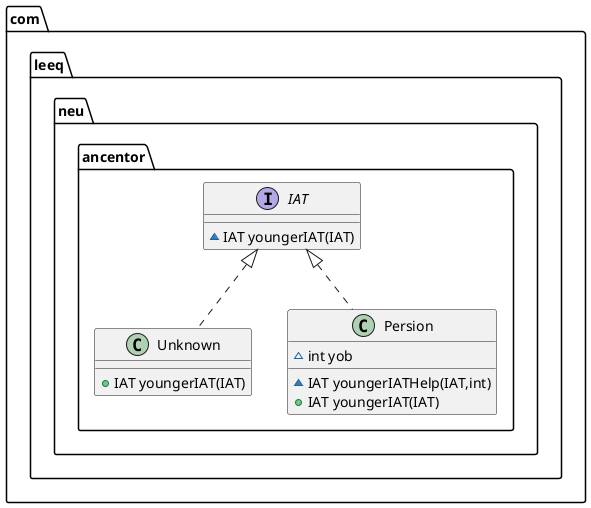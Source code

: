 @startuml
interface com.leeq.neu.ancentor.IAT {
~ IAT youngerIAT(IAT)
}
class com.leeq.neu.ancentor.Unknown {
+ IAT youngerIAT(IAT)
}
class com.leeq.neu.ancentor.Persion {
~ int yob
~ IAT youngerIATHelp(IAT,int)
+ IAT youngerIAT(IAT)
}


com.leeq.neu.ancentor.IAT <|.. com.leeq.neu.ancentor.Unknown
com.leeq.neu.ancentor.IAT <|.. com.leeq.neu.ancentor.Persion
@enduml